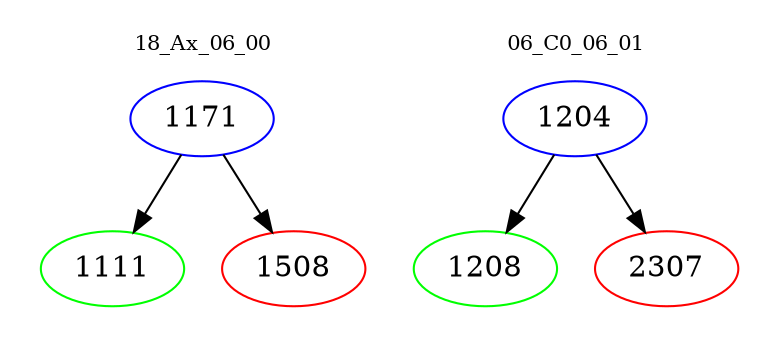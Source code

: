 digraph{
subgraph cluster_0 {
color = white
label = "18_Ax_06_00";
fontsize=10;
T0_1171 [label="1171", color="blue"]
T0_1171 -> T0_1111 [color="black"]
T0_1111 [label="1111", color="green"]
T0_1171 -> T0_1508 [color="black"]
T0_1508 [label="1508", color="red"]
}
subgraph cluster_1 {
color = white
label = "06_C0_06_01";
fontsize=10;
T1_1204 [label="1204", color="blue"]
T1_1204 -> T1_1208 [color="black"]
T1_1208 [label="1208", color="green"]
T1_1204 -> T1_2307 [color="black"]
T1_2307 [label="2307", color="red"]
}
}
